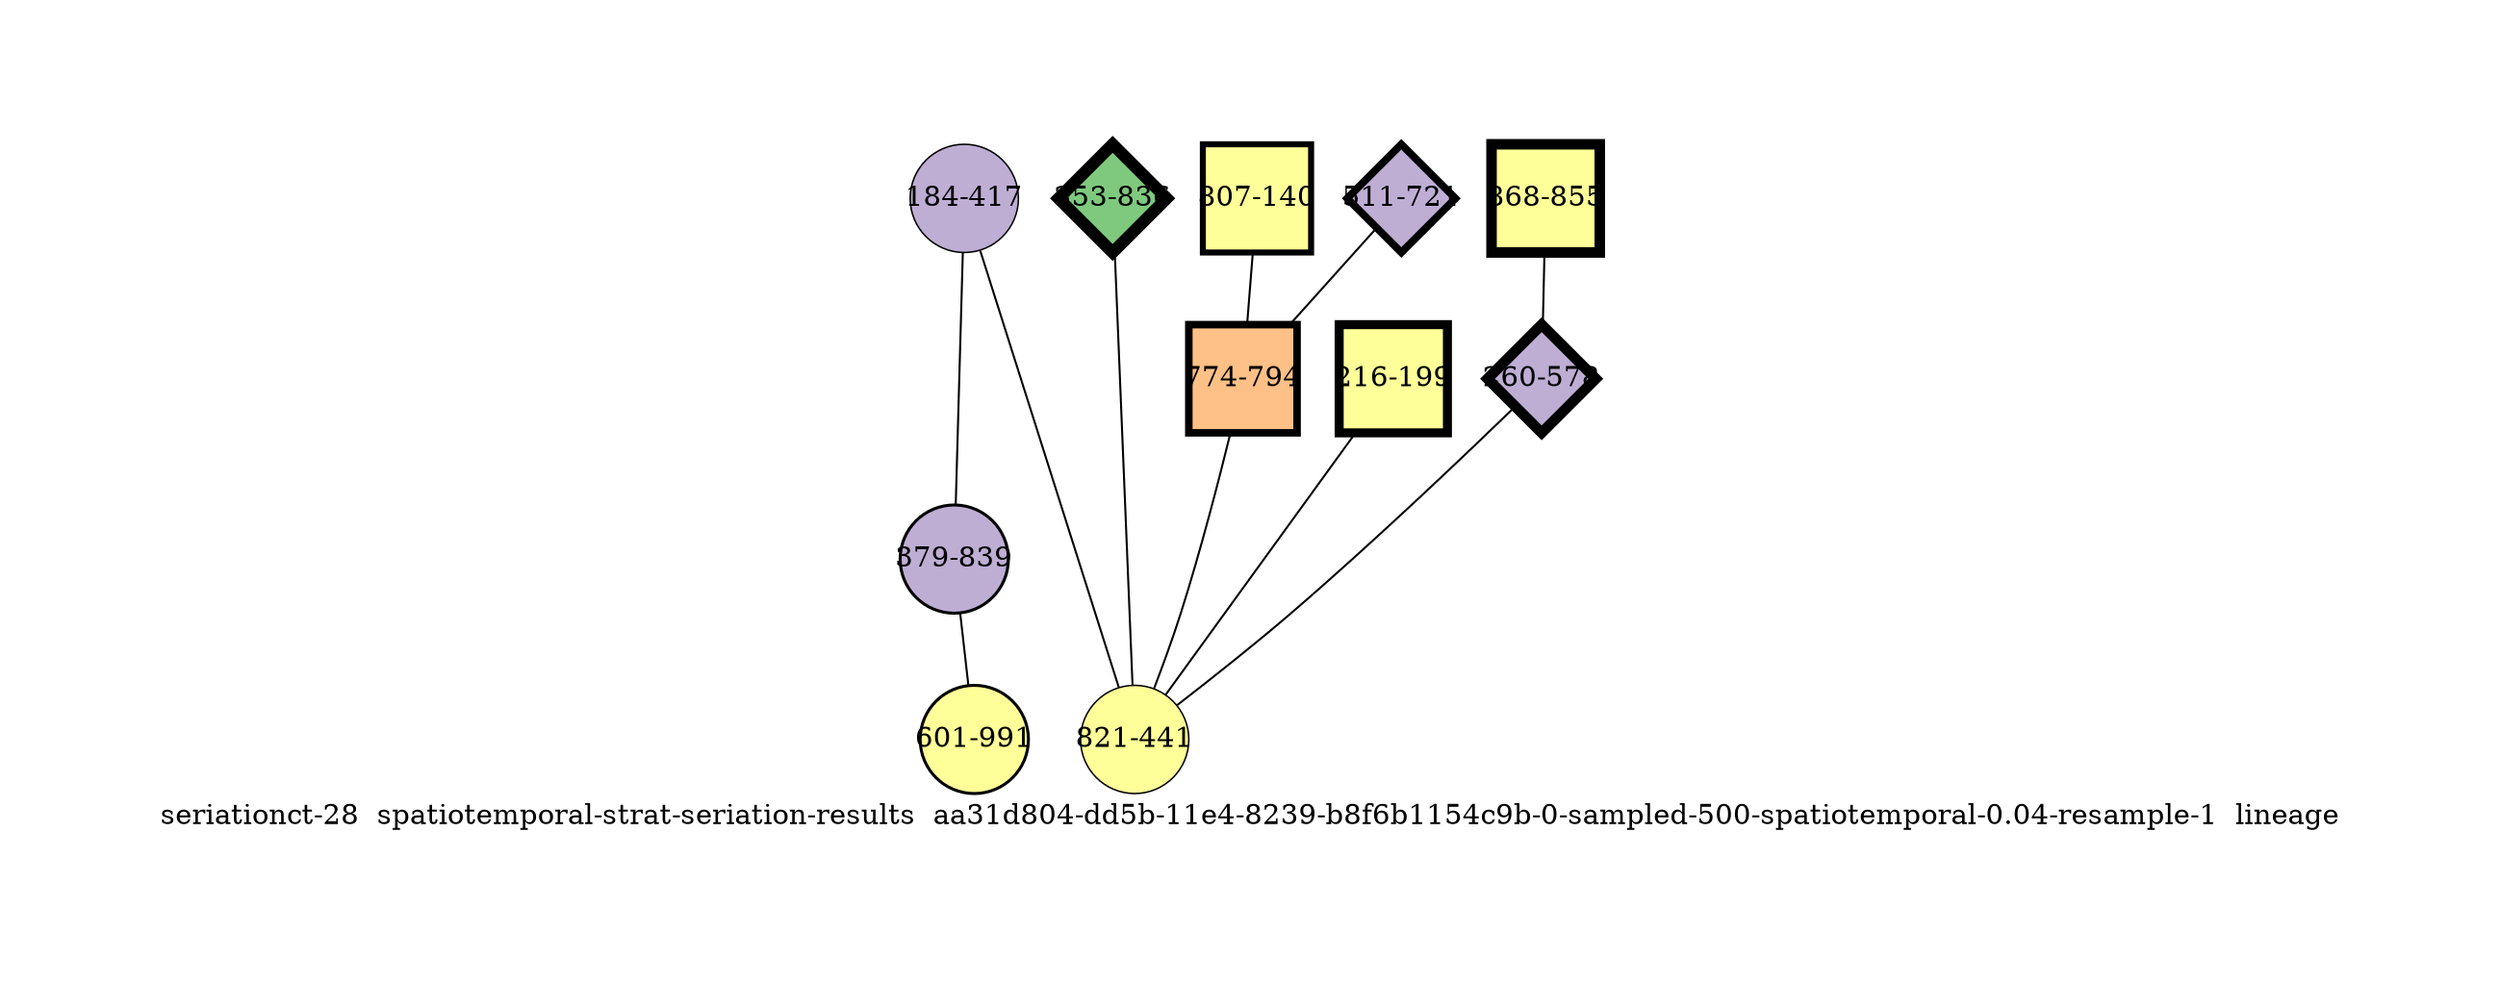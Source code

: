 strict graph "seriationct-28  spatiotemporal-strat-seriation-results  aa31d804-dd5b-11e4-8239-b8f6b1154c9b-0-sampled-500-spatiotemporal-0.04-resample-1  lineage" {
labelloc=b;
ratio=auto;
pad="1.0";
label="seriationct-28  spatiotemporal-strat-seriation-results  aa31d804-dd5b-11e4-8239-b8f6b1154c9b-0-sampled-500-spatiotemporal-0.04-resample-1  lineage";
node [width="0.75", style=filled, fixedsize=true, height="0.75", shape=circle, label=""];
0 [xCoordinate="855.0", appears_in_slice=7, yCoordinate="868.0", colorscheme=accent8, lineage_id=1, short_label="868-855", label="868-855", shape=square, cluster_id=3, fillcolor=4, size="500.0", id=0, penwidth="5.25"];
1 [xCoordinate="140.0", appears_in_slice=4, yCoordinate="807.0", colorscheme=accent8, lineage_id=1, short_label="807-140", label="807-140", shape=square, cluster_id=3, fillcolor=4, size="500.0", id=1, penwidth="3.0"];
2 [xCoordinate="836.0", appears_in_slice=8, yCoordinate="353.0", colorscheme=accent8, lineage_id=2, short_label="353-836", label="353-836", shape=diamond, cluster_id=0, fillcolor=1, size="500.0", id=2, penwidth="6.0"];
3 [xCoordinate="721.0", appears_in_slice=5, yCoordinate="511.0", colorscheme=accent8, lineage_id=2, short_label="511-721", label="511-721", shape=diamond, cluster_id=1, fillcolor=2, size="500.0", id=3, penwidth="3.75"];
4 [xCoordinate="578.0", appears_in_slice=7, yCoordinate="260.0", colorscheme=accent8, lineage_id=2, short_label="260-578", label="260-578", shape=diamond, cluster_id=1, fillcolor=2, size="500.0", id=4, penwidth="5.25"];
5 [xCoordinate="417.0", appears_in_slice=1, yCoordinate="184.0", colorscheme=accent8, lineage_id=0, short_label="184-417", label="184-417", shape=circle, cluster_id=1, fillcolor=2, size="500.0", id=5, penwidth="0.75"];
6 [xCoordinate="839.0", appears_in_slice=2, yCoordinate="379.0", colorscheme=accent8, lineage_id=0, short_label="379-839", label="379-839", shape=circle, cluster_id=1, fillcolor=2, size="500.0", id=6, penwidth="1.5"];
7 [xCoordinate="794.0", appears_in_slice=5, yCoordinate="774.0", colorscheme=accent8, lineage_id=1, short_label="774-794", label="774-794", shape=square, cluster_id=2, fillcolor=3, size="500.0", id=7, penwidth="3.75"];
8 [xCoordinate="199.0", appears_in_slice=6, yCoordinate="216.0", colorscheme=accent8, lineage_id=1, short_label="216-199", label="216-199", shape=square, cluster_id=3, fillcolor=4, size="500.0", id=8, penwidth="4.5"];
9 [xCoordinate="441.0", appears_in_slice=1, yCoordinate="821.0", colorscheme=accent8, lineage_id=0, short_label="821-441", label="821-441", shape=circle, cluster_id=3, fillcolor=4, size="500.0", id=9, penwidth="0.75"];
10 [xCoordinate="991.0", appears_in_slice=2, yCoordinate="601.0", colorscheme=accent8, lineage_id=0, short_label="601-991", label="601-991", shape=circle, cluster_id=3, fillcolor=4, size="500.0", id=10, penwidth="1.5"];
0 -- 4  [inverseweight="2.61012099966", weight="0.383124000814"];
1 -- 7  [inverseweight="3.04459500903", weight="0.328450909574"];
2 -- 9  [inverseweight="2.75299344307", weight="0.363240966853"];
3 -- 7  [inverseweight="2.78569904969", weight="0.358976322339"];
4 -- 9  [inverseweight="2.57930781079", weight="0.387700915655"];
5 -- 9  [inverseweight="2.93226133815", weight="0.341033722673"];
5 -- 6  [inverseweight="3.06454482938", weight="0.326312733432"];
6 -- 10  [inverseweight="15.5492603393", weight="0.0643117407633"];
7 -- 9  [inverseweight="2.78639106288", weight="0.358887168899"];
8 -- 9  [inverseweight="2.99374362567", weight="0.334029938778"];
}
